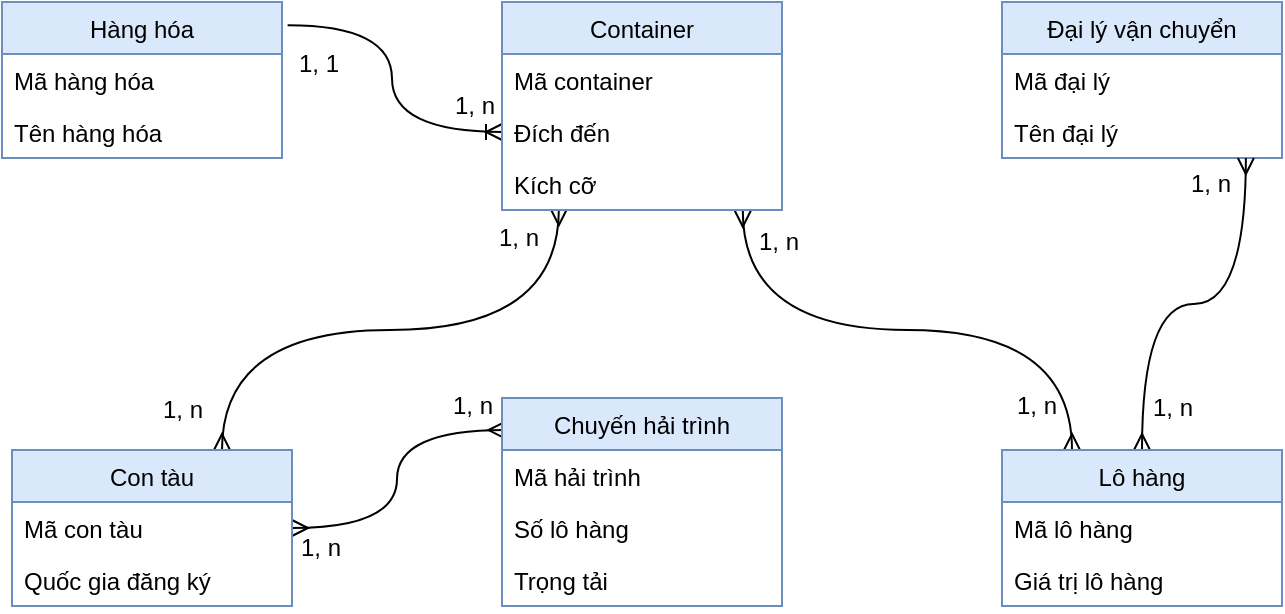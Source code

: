 <mxfile version="13.5.1" type="github">
  <diagram id="9rWMDDLO5L1p_0_issGw" name="Page-1">
    <mxGraphModel dx="881" dy="435" grid="0" gridSize="10" guides="1" tooltips="1" connect="1" arrows="1" fold="1" page="1" pageScale="1" pageWidth="1169" pageHeight="827" background="#FFFFFF" math="0" shadow="0">
      <root>
        <mxCell id="0" />
        <mxCell id="1" parent="0" />
        <mxCell id="c_ps9pJnY30sKacghCeX-1" value="Hàng hóa" style="swimlane;fontStyle=0;childLayout=stackLayout;horizontal=1;startSize=26;fillColor=#dae8fc;horizontalStack=0;resizeParent=1;resizeParentMax=0;resizeLast=0;collapsible=1;marginBottom=0;strokeColor=#6c8ebf;" vertex="1" parent="1">
          <mxGeometry x="100" y="120" width="140" height="78" as="geometry" />
        </mxCell>
        <mxCell id="c_ps9pJnY30sKacghCeX-2" value="Mã hàng hóa" style="text;strokeColor=none;fillColor=none;align=left;verticalAlign=top;spacingLeft=4;spacingRight=4;overflow=hidden;rotatable=0;points=[[0,0.5],[1,0.5]];portConstraint=eastwest;" vertex="1" parent="c_ps9pJnY30sKacghCeX-1">
          <mxGeometry y="26" width="140" height="26" as="geometry" />
        </mxCell>
        <mxCell id="c_ps9pJnY30sKacghCeX-3" value="Tên hàng hóa" style="text;strokeColor=none;fillColor=none;align=left;verticalAlign=top;spacingLeft=4;spacingRight=4;overflow=hidden;rotatable=0;points=[[0,0.5],[1,0.5]];portConstraint=eastwest;" vertex="1" parent="c_ps9pJnY30sKacghCeX-1">
          <mxGeometry y="52" width="140" height="26" as="geometry" />
        </mxCell>
        <mxCell id="c_ps9pJnY30sKacghCeX-17" value="Đại lý vận chuyển" style="swimlane;fontStyle=0;childLayout=stackLayout;horizontal=1;startSize=26;fillColor=#dae8fc;horizontalStack=0;resizeParent=1;resizeParentMax=0;resizeLast=0;collapsible=1;marginBottom=0;strokeColor=#6c8ebf;" vertex="1" parent="1">
          <mxGeometry x="600" y="120" width="140" height="78" as="geometry" />
        </mxCell>
        <mxCell id="c_ps9pJnY30sKacghCeX-18" value="Mã đại lý" style="text;strokeColor=none;fillColor=none;align=left;verticalAlign=top;spacingLeft=4;spacingRight=4;overflow=hidden;rotatable=0;points=[[0,0.5],[1,0.5]];portConstraint=eastwest;" vertex="1" parent="c_ps9pJnY30sKacghCeX-17">
          <mxGeometry y="26" width="140" height="26" as="geometry" />
        </mxCell>
        <mxCell id="c_ps9pJnY30sKacghCeX-19" value="Tên đại lý" style="text;strokeColor=none;fillColor=none;align=left;verticalAlign=top;spacingLeft=4;spacingRight=4;overflow=hidden;rotatable=0;points=[[0,0.5],[1,0.5]];portConstraint=eastwest;" vertex="1" parent="c_ps9pJnY30sKacghCeX-17">
          <mxGeometry y="52" width="140" height="26" as="geometry" />
        </mxCell>
        <mxCell id="c_ps9pJnY30sKacghCeX-26" value="" style="edgeStyle=orthogonalEdgeStyle;fontSize=12;html=1;endArrow=ERoneToMany;exitX=1.02;exitY=0.149;exitDx=0;exitDy=0;entryX=0;entryY=0.5;entryDx=0;entryDy=0;curved=1;exitPerimeter=0;" edge="1" parent="1" source="c_ps9pJnY30sKacghCeX-1" target="c_ps9pJnY30sKacghCeX-23">
          <mxGeometry width="100" height="100" relative="1" as="geometry">
            <mxPoint x="362" y="214" as="sourcePoint" />
            <mxPoint x="462" y="114" as="targetPoint" />
            <Array as="points">
              <mxPoint x="295" y="132" />
              <mxPoint x="295" y="185" />
            </Array>
          </mxGeometry>
        </mxCell>
        <mxCell id="c_ps9pJnY30sKacghCeX-34" value="1, 1" style="edgeLabel;html=1;align=center;verticalAlign=middle;resizable=0;points=[];fontSize=12;" vertex="1" connectable="0" parent="c_ps9pJnY30sKacghCeX-26">
          <mxGeometry x="-0.875" y="1" relative="1" as="geometry">
            <mxPoint x="5.2" y="20.38" as="offset" />
          </mxGeometry>
        </mxCell>
        <mxCell id="c_ps9pJnY30sKacghCeX-35" value="1, n" style="edgeLabel;html=1;align=center;verticalAlign=middle;resizable=0;points=[];fontSize=12;" vertex="1" connectable="0" parent="c_ps9pJnY30sKacghCeX-26">
          <mxGeometry x="0.773" relative="1" as="geometry">
            <mxPoint x="3.6" y="-13" as="offset" />
          </mxGeometry>
        </mxCell>
        <mxCell id="c_ps9pJnY30sKacghCeX-27" value="" style="edgeStyle=orthogonalEdgeStyle;fontSize=12;html=1;endArrow=ERmany;startArrow=ERmany;curved=1;entryX=0.86;entryY=1.015;entryDx=0;entryDy=0;exitX=0.25;exitY=0;exitDx=0;exitDy=0;entryPerimeter=0;" edge="1" parent="1" source="c_ps9pJnY30sKacghCeX-13" target="c_ps9pJnY30sKacghCeX-24">
          <mxGeometry width="100" height="100" relative="1" as="geometry">
            <mxPoint x="216" y="322" as="sourcePoint" />
            <mxPoint x="316" y="222" as="targetPoint" />
          </mxGeometry>
        </mxCell>
        <mxCell id="c_ps9pJnY30sKacghCeX-40" value="1, n" style="edgeLabel;html=1;align=center;verticalAlign=middle;resizable=0;points=[];fontSize=12;" vertex="1" connectable="0" parent="c_ps9pJnY30sKacghCeX-27">
          <mxGeometry x="0.879" y="-4" relative="1" as="geometry">
            <mxPoint x="13.6" y="-1.6" as="offset" />
          </mxGeometry>
        </mxCell>
        <mxCell id="c_ps9pJnY30sKacghCeX-43" value="1, n" style="edgeLabel;html=1;align=center;verticalAlign=middle;resizable=0;points=[];fontSize=12;" vertex="1" connectable="0" parent="c_ps9pJnY30sKacghCeX-27">
          <mxGeometry x="-0.856" y="4" relative="1" as="geometry">
            <mxPoint x="-14" y="-2" as="offset" />
          </mxGeometry>
        </mxCell>
        <mxCell id="c_ps9pJnY30sKacghCeX-28" value="" style="edgeStyle=orthogonalEdgeStyle;fontSize=12;html=1;endArrow=ERmany;startArrow=ERmany;curved=1;exitX=0.203;exitY=0.985;exitDx=0;exitDy=0;exitPerimeter=0;entryX=0.75;entryY=0;entryDx=0;entryDy=0;" edge="1" parent="1" source="c_ps9pJnY30sKacghCeX-24" target="c_ps9pJnY30sKacghCeX-9">
          <mxGeometry width="100" height="100" relative="1" as="geometry">
            <mxPoint x="423" y="271" as="sourcePoint" />
            <mxPoint x="597" y="362" as="targetPoint" />
          </mxGeometry>
        </mxCell>
        <mxCell id="c_ps9pJnY30sKacghCeX-36" value="1, n" style="edgeLabel;html=1;align=center;verticalAlign=middle;resizable=0;points=[];fontSize=12;" vertex="1" connectable="0" parent="c_ps9pJnY30sKacghCeX-28">
          <mxGeometry x="0.873" y="3" relative="1" as="geometry">
            <mxPoint x="-23" y="-2.21" as="offset" />
          </mxGeometry>
        </mxCell>
        <mxCell id="c_ps9pJnY30sKacghCeX-39" value="1, n" style="edgeLabel;html=1;align=center;verticalAlign=middle;resizable=0;points=[];fontSize=12;" vertex="1" connectable="0" parent="c_ps9pJnY30sKacghCeX-28">
          <mxGeometry x="-0.91" y="-1" relative="1" as="geometry">
            <mxPoint x="-19.42" y="1.39" as="offset" />
          </mxGeometry>
        </mxCell>
        <mxCell id="c_ps9pJnY30sKacghCeX-29" value="" style="edgeStyle=orthogonalEdgeStyle;fontSize=12;html=1;endArrow=ERmany;startArrow=ERmany;curved=1;exitX=1;exitY=0.5;exitDx=0;exitDy=0;entryX=0.009;entryY=0.154;entryDx=0;entryDy=0;entryPerimeter=0;" edge="1" parent="1" source="c_ps9pJnY30sKacghCeX-10" target="c_ps9pJnY30sKacghCeX-5">
          <mxGeometry width="100" height="100" relative="1" as="geometry">
            <mxPoint x="522" y="346" as="sourcePoint" />
            <mxPoint x="749" y="418" as="targetPoint" />
          </mxGeometry>
        </mxCell>
        <mxCell id="c_ps9pJnY30sKacghCeX-37" value="1, n" style="edgeLabel;html=1;align=center;verticalAlign=middle;resizable=0;points=[];fontSize=12;" vertex="1" connectable="0" parent="c_ps9pJnY30sKacghCeX-29">
          <mxGeometry x="-0.874" relative="1" as="geometry">
            <mxPoint x="4" y="10" as="offset" />
          </mxGeometry>
        </mxCell>
        <mxCell id="c_ps9pJnY30sKacghCeX-38" value="1, n" style="edgeLabel;html=1;align=center;verticalAlign=middle;resizable=0;points=[];fontSize=12;" vertex="1" connectable="0" parent="c_ps9pJnY30sKacghCeX-29">
          <mxGeometry x="0.852" y="1" relative="1" as="geometry">
            <mxPoint x="-5" y="-11.01" as="offset" />
          </mxGeometry>
        </mxCell>
        <mxCell id="c_ps9pJnY30sKacghCeX-32" value="" style="edgeStyle=orthogonalEdgeStyle;fontSize=12;html=1;endArrow=ERmany;startArrow=ERmany;curved=1;entryX=0.871;entryY=1;entryDx=0;entryDy=0;entryPerimeter=0;exitX=0.5;exitY=0;exitDx=0;exitDy=0;" edge="1" parent="1" source="c_ps9pJnY30sKacghCeX-13" target="c_ps9pJnY30sKacghCeX-19">
          <mxGeometry width="100" height="100" relative="1" as="geometry">
            <mxPoint x="484" y="306" as="sourcePoint" />
            <mxPoint x="694.78" y="223.61" as="targetPoint" />
          </mxGeometry>
        </mxCell>
        <mxCell id="c_ps9pJnY30sKacghCeX-41" value="1, n" style="edgeLabel;html=1;align=center;verticalAlign=middle;resizable=0;points=[];fontSize=12;" vertex="1" connectable="0" parent="c_ps9pJnY30sKacghCeX-32">
          <mxGeometry x="0.822" y="-1" relative="1" as="geometry">
            <mxPoint x="-18.93" y="-4.9" as="offset" />
          </mxGeometry>
        </mxCell>
        <mxCell id="c_ps9pJnY30sKacghCeX-42" value="1, n" style="edgeLabel;html=1;align=center;verticalAlign=middle;resizable=0;points=[];fontSize=12;" vertex="1" connectable="0" parent="c_ps9pJnY30sKacghCeX-32">
          <mxGeometry x="-0.743" y="-1" relative="1" as="geometry">
            <mxPoint x="14" y="4" as="offset" />
          </mxGeometry>
        </mxCell>
        <mxCell id="c_ps9pJnY30sKacghCeX-21" value="Container" style="swimlane;fontStyle=0;childLayout=stackLayout;horizontal=1;startSize=26;fillColor=#dae8fc;horizontalStack=0;resizeParent=1;resizeParentMax=0;resizeLast=0;collapsible=1;marginBottom=0;strokeColor=#6c8ebf;" vertex="1" parent="1">
          <mxGeometry x="350" y="120" width="140" height="104" as="geometry" />
        </mxCell>
        <mxCell id="c_ps9pJnY30sKacghCeX-22" value="Mã container" style="text;strokeColor=none;fillColor=none;align=left;verticalAlign=top;spacingLeft=4;spacingRight=4;overflow=hidden;rotatable=0;points=[[0,0.5],[1,0.5]];portConstraint=eastwest;" vertex="1" parent="c_ps9pJnY30sKacghCeX-21">
          <mxGeometry y="26" width="140" height="26" as="geometry" />
        </mxCell>
        <mxCell id="c_ps9pJnY30sKacghCeX-23" value="Đích đến" style="text;strokeColor=none;fillColor=none;align=left;verticalAlign=top;spacingLeft=4;spacingRight=4;overflow=hidden;rotatable=0;points=[[0,0.5],[1,0.5]];portConstraint=eastwest;" vertex="1" parent="c_ps9pJnY30sKacghCeX-21">
          <mxGeometry y="52" width="140" height="26" as="geometry" />
        </mxCell>
        <mxCell id="c_ps9pJnY30sKacghCeX-24" value="Kích cỡ" style="text;strokeColor=none;fillColor=none;align=left;verticalAlign=top;spacingLeft=4;spacingRight=4;overflow=hidden;rotatable=0;points=[[0,0.5],[1,0.5]];portConstraint=eastwest;" vertex="1" parent="c_ps9pJnY30sKacghCeX-21">
          <mxGeometry y="78" width="140" height="26" as="geometry" />
        </mxCell>
        <mxCell id="c_ps9pJnY30sKacghCeX-5" value="Chuyến hải trình" style="swimlane;fontStyle=0;childLayout=stackLayout;horizontal=1;startSize=26;fillColor=#dae8fc;horizontalStack=0;resizeParent=1;resizeParentMax=0;resizeLast=0;collapsible=1;marginBottom=0;strokeColor=#6c8ebf;" vertex="1" parent="1">
          <mxGeometry x="350" y="318" width="140" height="104" as="geometry" />
        </mxCell>
        <mxCell id="c_ps9pJnY30sKacghCeX-6" value="Mã hải trình" style="text;strokeColor=none;fillColor=none;align=left;verticalAlign=top;spacingLeft=4;spacingRight=4;overflow=hidden;rotatable=0;points=[[0,0.5],[1,0.5]];portConstraint=eastwest;" vertex="1" parent="c_ps9pJnY30sKacghCeX-5">
          <mxGeometry y="26" width="140" height="26" as="geometry" />
        </mxCell>
        <mxCell id="c_ps9pJnY30sKacghCeX-7" value="Số lô hàng" style="text;strokeColor=none;fillColor=none;align=left;verticalAlign=top;spacingLeft=4;spacingRight=4;overflow=hidden;rotatable=0;points=[[0,0.5],[1,0.5]];portConstraint=eastwest;" vertex="1" parent="c_ps9pJnY30sKacghCeX-5">
          <mxGeometry y="52" width="140" height="26" as="geometry" />
        </mxCell>
        <mxCell id="c_ps9pJnY30sKacghCeX-8" value="Trọng tải" style="text;strokeColor=none;fillColor=none;align=left;verticalAlign=top;spacingLeft=4;spacingRight=4;overflow=hidden;rotatable=0;points=[[0,0.5],[1,0.5]];portConstraint=eastwest;" vertex="1" parent="c_ps9pJnY30sKacghCeX-5">
          <mxGeometry y="78" width="140" height="26" as="geometry" />
        </mxCell>
        <mxCell id="c_ps9pJnY30sKacghCeX-9" value="Con tàu" style="swimlane;fontStyle=0;childLayout=stackLayout;horizontal=1;startSize=26;fillColor=#dae8fc;horizontalStack=0;resizeParent=1;resizeParentMax=0;resizeLast=0;collapsible=1;marginBottom=0;strokeColor=#6c8ebf;" vertex="1" parent="1">
          <mxGeometry x="105" y="344" width="140" height="78" as="geometry" />
        </mxCell>
        <mxCell id="c_ps9pJnY30sKacghCeX-10" value="Mã con tàu" style="text;strokeColor=none;fillColor=none;align=left;verticalAlign=top;spacingLeft=4;spacingRight=4;overflow=hidden;rotatable=0;points=[[0,0.5],[1,0.5]];portConstraint=eastwest;" vertex="1" parent="c_ps9pJnY30sKacghCeX-9">
          <mxGeometry y="26" width="140" height="26" as="geometry" />
        </mxCell>
        <mxCell id="c_ps9pJnY30sKacghCeX-11" value="Quốc gia đăng ký" style="text;strokeColor=none;fillColor=none;align=left;verticalAlign=top;spacingLeft=4;spacingRight=4;overflow=hidden;rotatable=0;points=[[0,0.5],[1,0.5]];portConstraint=eastwest;" vertex="1" parent="c_ps9pJnY30sKacghCeX-9">
          <mxGeometry y="52" width="140" height="26" as="geometry" />
        </mxCell>
        <mxCell id="c_ps9pJnY30sKacghCeX-13" value="Lô hàng" style="swimlane;fontStyle=0;childLayout=stackLayout;horizontal=1;startSize=26;fillColor=#dae8fc;horizontalStack=0;resizeParent=1;resizeParentMax=0;resizeLast=0;collapsible=1;marginBottom=0;strokeColor=#6c8ebf;" vertex="1" parent="1">
          <mxGeometry x="600" y="344" width="140" height="78" as="geometry" />
        </mxCell>
        <mxCell id="c_ps9pJnY30sKacghCeX-14" value="Mã lô hàng" style="text;strokeColor=none;fillColor=none;align=left;verticalAlign=top;spacingLeft=4;spacingRight=4;overflow=hidden;rotatable=0;points=[[0,0.5],[1,0.5]];portConstraint=eastwest;" vertex="1" parent="c_ps9pJnY30sKacghCeX-13">
          <mxGeometry y="26" width="140" height="26" as="geometry" />
        </mxCell>
        <mxCell id="c_ps9pJnY30sKacghCeX-15" value="Giá trị lô hàng" style="text;strokeColor=none;fillColor=none;align=left;verticalAlign=top;spacingLeft=4;spacingRight=4;overflow=hidden;rotatable=0;points=[[0,0.5],[1,0.5]];portConstraint=eastwest;" vertex="1" parent="c_ps9pJnY30sKacghCeX-13">
          <mxGeometry y="52" width="140" height="26" as="geometry" />
        </mxCell>
      </root>
    </mxGraphModel>
  </diagram>
</mxfile>
